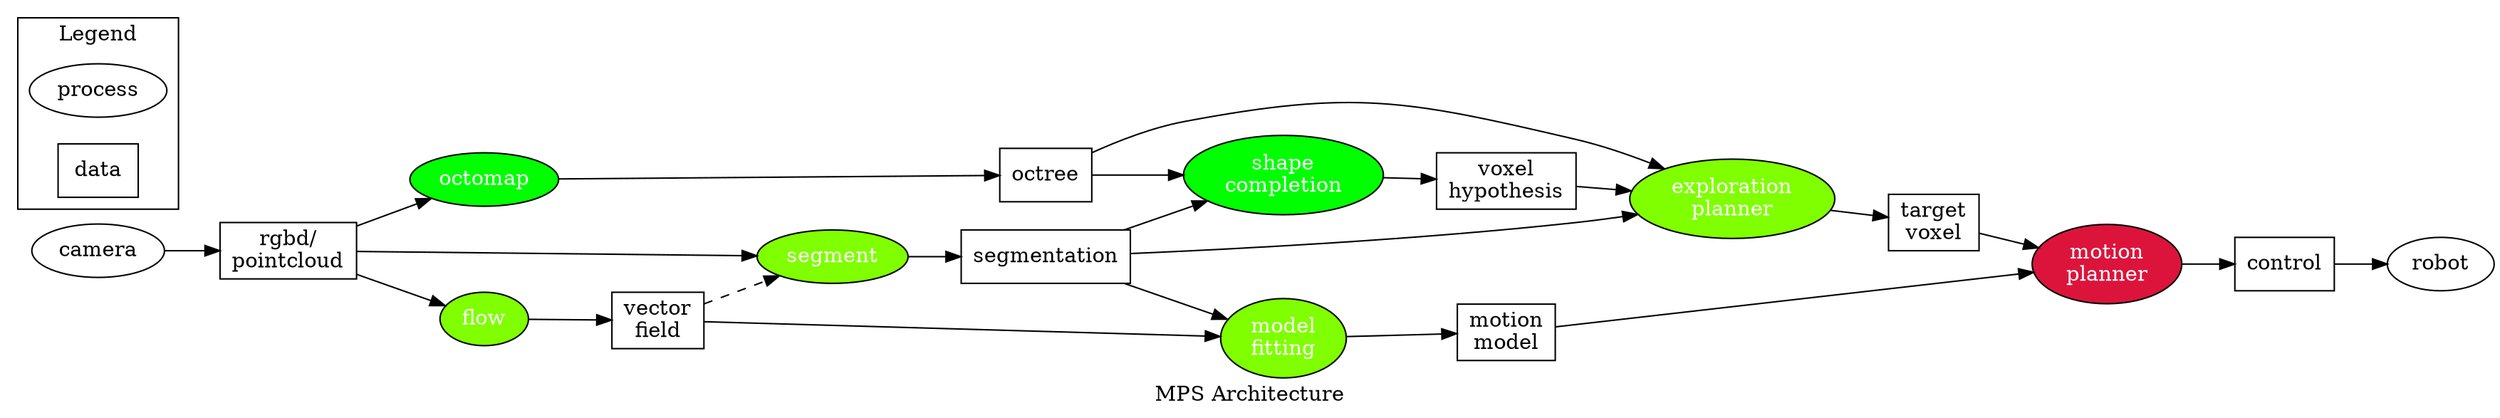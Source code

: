 digraph g {
    label="MPS Architecture";
    rankdir=LR;
    // splines=ortho;

    node [shape="ellipse"];
    camera;
    flow[style="filled" fillcolor="chartreuse" fontcolor="white"];
    octomap [style="filled" fillcolor="green" fontcolor="white"];
    robot;
    //subgraph cluster_vision {
        //label="mps_vision";
        //style="dashed";

        node [shape="ellipse"];
        segment [ style="filled" fillcolor="chartreuse" fontcolor="white"];
    //}
    // subgraph cluster_voxels {
        // label="mps_voxels";
        // style="dashed";

        node [shape="ellipse"];
        completion [label="shape\ncompletion" style="filled" fillcolor="green" fontcolor="white"];
        explorer [label="exploration\nplanner" style="filled" fillcolor="chartreuse" fontcolor="white"];

        node [shape="box"];
        hypothesis [label="voxel\nhypothesis"];
    // }

    // subgraph cluster_motion {
        // label="mps_motion";
        // style="dashed";

        node [shape="ellipse"];
        em [label="model\nfitting" style="filled" fillcolor="chartreuse" fontcolor="white"];
        motion [label="motion\nplanner" style="filled" fillcolor="crimson" fontcolor="white"];

        node [shape="box"];
        model [label="motion\nmodel"];
    // }

    node [shape="box"];
    rgbd [label="rgbd/\npointcloud"];
    vector [label="vector\nfield"];
    octree;
    segmentation;
    
    target [label="target\nvoxel"];
    control [label="control"];

    camera->rgbd;
    rgbd->flow;
    flow->vector;
    vector->em;
    rgbd->octomap;
    octomap->octree;
    rgbd->segment;
    segment->segmentation;
    octree->completion;
    segmentation->completion;
    segmentation->em;
    em->model;
    completion->hypothesis;
    segmentation->explorer;
    octree->explorer;
    hypothesis->explorer;
    explorer->target;
    model->motion;
    target->motion;
    motion->control;
    control->robot;
    vector->segment[style="dashed"];

    subgraph cluster_legend{
        label="Legend";
        process [shape="ellipse"];
        data [shape="box"];
    }

    { rank=same; segmentation, octree }

    // Feedback path
    // cn1 [label="", shape="point"];
    // { rank=same; cn1, robot }
    // robot->cn1;
    // cn2 [label="", shape="point"];
    // { rank=same; camera, cn2 }
    // cn2->cn1 [dir=back];
    // cn2->camera;
    // camera->cn1 [dir="back"];
}
